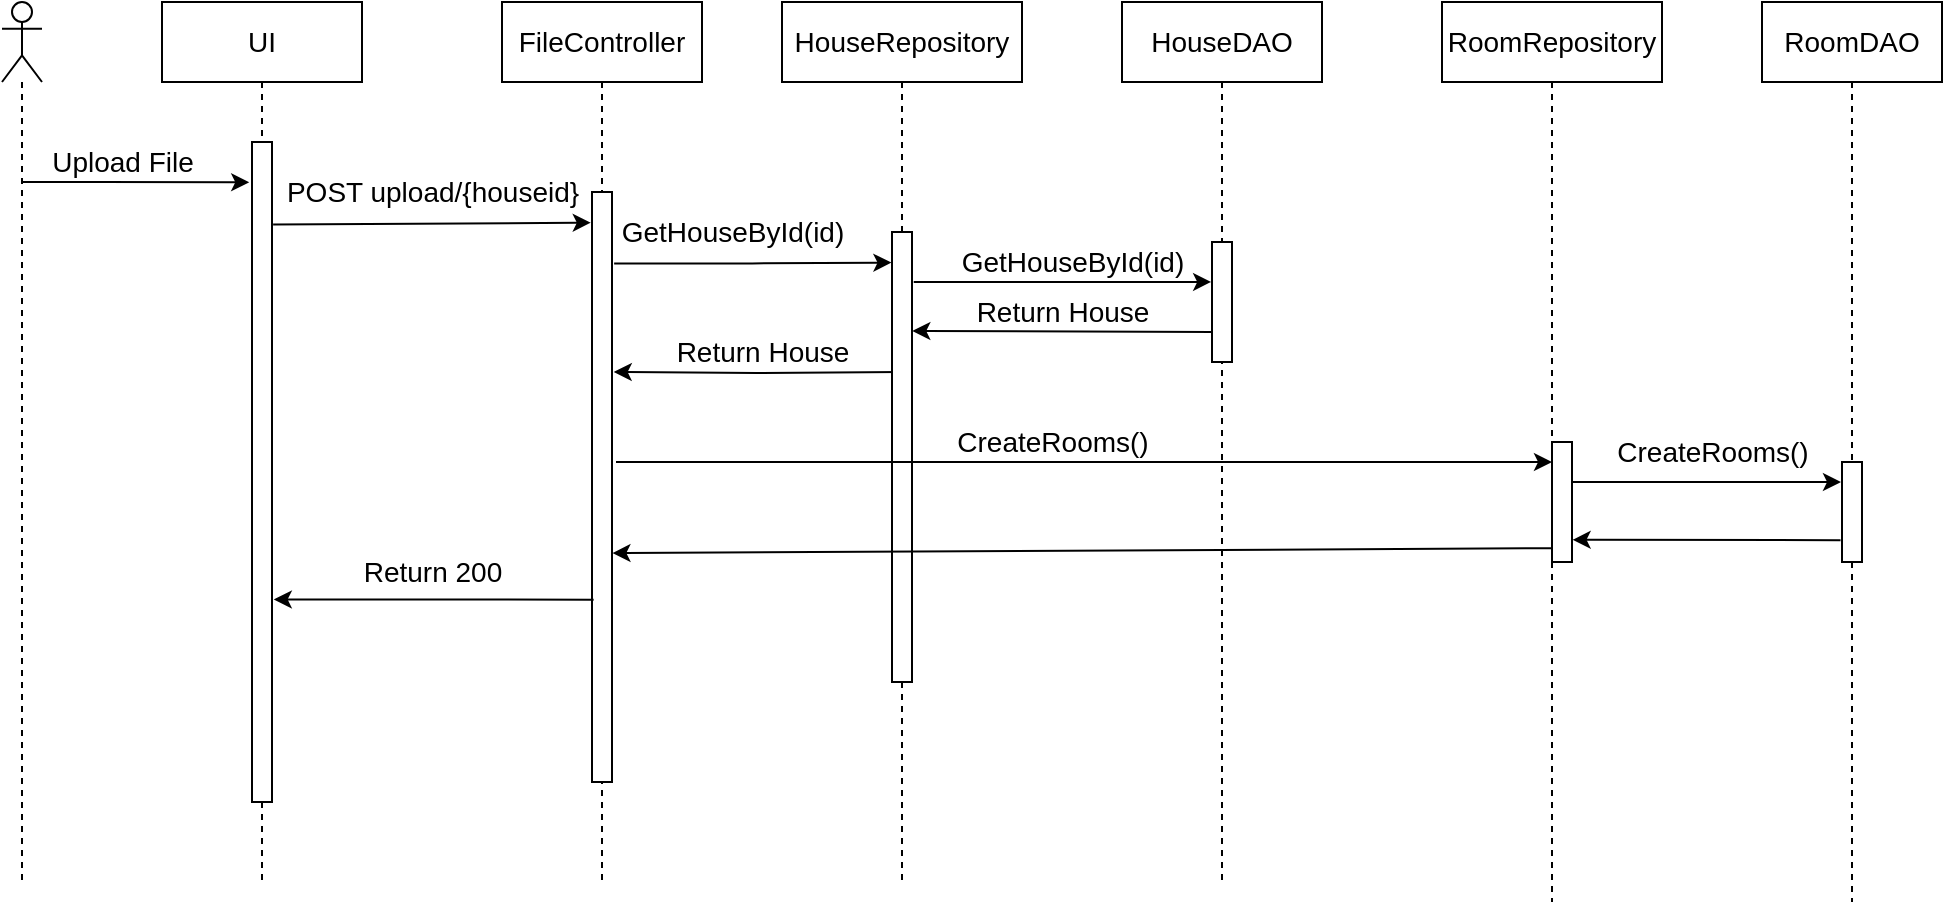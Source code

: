 <mxfile version="20.7.4" type="device"><diagram id="QZmIa4zRtVy-j0l0V41w" name="Page-1"><mxGraphModel dx="377" dy="222" grid="1" gridSize="10" guides="1" tooltips="1" connect="1" arrows="1" fold="1" page="1" pageScale="1" pageWidth="2339" pageHeight="3300" math="0" shadow="0"><root><mxCell id="0"/><mxCell id="1" parent="0"/><mxCell id="o3IMJcSDBlfWEINERl_h-16" style="edgeStyle=orthogonalEdgeStyle;rounded=0;orthogonalLoop=1;jettySize=auto;html=1;fontSize=14;entryX=-0.139;entryY=0.061;entryDx=0;entryDy=0;entryPerimeter=0;" parent="1" source="o3IMJcSDBlfWEINERl_h-1" edge="1" target="o3IMJcSDBlfWEINERl_h-65"><mxGeometry relative="1" as="geometry"><mxPoint x="320" y="200" as="targetPoint"/><Array as="points"><mxPoint x="250" y="200"/><mxPoint x="250" y="200"/></Array></mxGeometry></mxCell><mxCell id="o3IMJcSDBlfWEINERl_h-1" value="" style="shape=umlLifeline;participant=umlActor;perimeter=lifelinePerimeter;whiteSpace=wrap;html=1;container=1;collapsible=0;recursiveResize=0;verticalAlign=top;spacingTop=36;outlineConnect=0;fontSize=14;" parent="1" vertex="1"><mxGeometry x="200" y="110" width="20" height="440" as="geometry"/></mxCell><mxCell id="o3IMJcSDBlfWEINERl_h-2" value="UI" style="shape=umlLifeline;perimeter=lifelinePerimeter;whiteSpace=wrap;html=1;container=1;collapsible=0;recursiveResize=0;outlineConnect=0;fontSize=14;" parent="1" vertex="1"><mxGeometry x="280" y="110" width="100" height="440" as="geometry"/></mxCell><mxCell id="o3IMJcSDBlfWEINERl_h-65" value="" style="verticalLabelPosition=bottom;verticalAlign=top;html=1;shape=mxgraph.basic.rect;fillColor2=none;strokeWidth=1;size=20;indent=5;fontSize=14;" parent="o3IMJcSDBlfWEINERl_h-2" vertex="1"><mxGeometry x="45" y="70" width="10" height="330" as="geometry"/></mxCell><mxCell id="o3IMJcSDBlfWEINERl_h-19" style="edgeStyle=orthogonalEdgeStyle;rounded=0;orthogonalLoop=1;jettySize=auto;html=1;entryX=-0.029;entryY=0.068;entryDx=0;entryDy=0;entryPerimeter=0;exitX=1.106;exitY=0.121;exitDx=0;exitDy=0;exitPerimeter=0;fontSize=14;" parent="1" source="o3IMJcSDBlfWEINERl_h-66" target="o3IMJcSDBlfWEINERl_h-67" edge="1"><mxGeometry relative="1" as="geometry"><Array as="points"/></mxGeometry></mxCell><mxCell id="o3IMJcSDBlfWEINERl_h-3" value="FileController" style="shape=umlLifeline;perimeter=lifelinePerimeter;whiteSpace=wrap;html=1;container=1;collapsible=0;recursiveResize=0;outlineConnect=0;fontSize=14;" parent="1" vertex="1"><mxGeometry x="450" y="110" width="100" height="440" as="geometry"/></mxCell><mxCell id="o3IMJcSDBlfWEINERl_h-66" value="" style="verticalLabelPosition=bottom;verticalAlign=top;html=1;shape=mxgraph.basic.rect;fillColor2=none;strokeWidth=1;size=20;indent=5;fontSize=14;" parent="o3IMJcSDBlfWEINERl_h-3" vertex="1"><mxGeometry x="45" y="95" width="10" height="295" as="geometry"/></mxCell><mxCell id="o3IMJcSDBlfWEINERl_h-31" style="edgeStyle=orthogonalEdgeStyle;rounded=0;orthogonalLoop=1;jettySize=auto;html=1;fontSize=14;entryX=1.086;entryY=0.305;entryDx=0;entryDy=0;entryPerimeter=0;" parent="1" edge="1" target="o3IMJcSDBlfWEINERl_h-66"><mxGeometry relative="1" as="geometry"><mxPoint x="510" y="295" as="targetPoint"/><Array as="points"/><mxPoint x="649.5" y="295.048" as="sourcePoint"/></mxGeometry></mxCell><mxCell id="o3IMJcSDBlfWEINERl_h-7" value="HouseRepository" style="shape=umlLifeline;perimeter=lifelinePerimeter;whiteSpace=wrap;html=1;container=1;collapsible=0;recursiveResize=0;outlineConnect=0;fontSize=14;" parent="1" vertex="1"><mxGeometry x="590" y="110" width="120" height="440" as="geometry"/></mxCell><mxCell id="o3IMJcSDBlfWEINERl_h-67" value="" style="verticalLabelPosition=bottom;verticalAlign=top;html=1;shape=mxgraph.basic.rect;fillColor2=none;strokeWidth=1;size=20;indent=5;fontSize=14;" parent="o3IMJcSDBlfWEINERl_h-7" vertex="1"><mxGeometry x="55" y="115" width="10" height="225" as="geometry"/></mxCell><mxCell id="o3IMJcSDBlfWEINERl_h-8" value="RoomRepository" style="shape=umlLifeline;perimeter=lifelinePerimeter;whiteSpace=wrap;html=1;container=1;collapsible=0;recursiveResize=0;outlineConnect=0;fontSize=14;" parent="1" vertex="1"><mxGeometry x="920" y="110" width="110" height="450" as="geometry"/></mxCell><mxCell id="o3IMJcSDBlfWEINERl_h-12" value="HouseDAO" style="shape=umlLifeline;perimeter=lifelinePerimeter;whiteSpace=wrap;html=1;container=1;collapsible=0;recursiveResize=0;outlineConnect=0;fontSize=14;" parent="1" vertex="1"><mxGeometry x="760" y="110" width="100" height="440" as="geometry"/></mxCell><mxCell id="ptybaBXdSFC3zNxnb_QL-2" value="" style="rounded=0;whiteSpace=wrap;html=1;fontSize=14;" parent="o3IMJcSDBlfWEINERl_h-12" vertex="1"><mxGeometry x="45" y="120" width="10" height="60" as="geometry"/></mxCell><mxCell id="o3IMJcSDBlfWEINERl_h-13" value="RoomDAO" style="shape=umlLifeline;perimeter=lifelinePerimeter;whiteSpace=wrap;html=1;container=1;collapsible=0;recursiveResize=0;outlineConnect=0;fontSize=14;" parent="1" vertex="1"><mxGeometry x="1080" y="110" width="90" height="450" as="geometry"/></mxCell><mxCell id="o3IMJcSDBlfWEINERl_h-79" value="" style="verticalLabelPosition=bottom;verticalAlign=top;html=1;shape=mxgraph.basic.rect;fillColor2=none;strokeWidth=1;size=20;indent=5;fontSize=14;" parent="o3IMJcSDBlfWEINERl_h-13" vertex="1"><mxGeometry x="40" y="230" width="10" height="50" as="geometry"/></mxCell><mxCell id="o3IMJcSDBlfWEINERl_h-37" value="Upload File" style="text;html=1;align=center;verticalAlign=middle;resizable=0;points=[];autosize=1;strokeColor=none;fillColor=none;fontSize=14;" parent="1" vertex="1"><mxGeometry x="215" y="175" width="90" height="30" as="geometry"/></mxCell><mxCell id="o3IMJcSDBlfWEINERl_h-38" value="POST upload/{houseid}" style="text;html=1;align=center;verticalAlign=middle;resizable=0;points=[];autosize=1;strokeColor=none;fillColor=none;fontSize=14;" parent="1" vertex="1"><mxGeometry x="330" y="190" width="170" height="30" as="geometry"/></mxCell><mxCell id="o3IMJcSDBlfWEINERl_h-61" value="Return House" style="text;html=1;align=center;verticalAlign=middle;resizable=0;points=[];autosize=1;strokeColor=none;fillColor=none;fontSize=14;" parent="1" vertex="1"><mxGeometry x="525" y="270" width="110" height="30" as="geometry"/></mxCell><mxCell id="ptybaBXdSFC3zNxnb_QL-3" value="" style="endArrow=classic;html=1;rounded=0;exitX=1.087;exitY=0.111;exitDx=0;exitDy=0;exitPerimeter=0;fontSize=14;entryX=-0.043;entryY=0.333;entryDx=0;entryDy=0;entryPerimeter=0;" parent="1" source="o3IMJcSDBlfWEINERl_h-67" target="ptybaBXdSFC3zNxnb_QL-2" edge="1"><mxGeometry width="50" height="50" relative="1" as="geometry"><mxPoint x="790" y="450" as="sourcePoint"/><mxPoint x="800" y="250" as="targetPoint"/><Array as="points"><mxPoint x="670" y="250"/></Array></mxGeometry></mxCell><mxCell id="ptybaBXdSFC3zNxnb_QL-4" value="GetHouseById(id)" style="text;html=1;align=center;verticalAlign=middle;resizable=0;points=[];autosize=1;strokeColor=none;fillColor=none;fontSize=14;" parent="1" vertex="1"><mxGeometry x="670" y="225" width="130" height="30" as="geometry"/></mxCell><mxCell id="ptybaBXdSFC3zNxnb_QL-6" value="" style="endArrow=classic;html=1;rounded=0;exitX=0;exitY=0.75;exitDx=0;exitDy=0;entryX=1.015;entryY=0.22;entryDx=0;entryDy=0;entryPerimeter=0;fontSize=14;" parent="1" source="ptybaBXdSFC3zNxnb_QL-2" target="o3IMJcSDBlfWEINERl_h-67" edge="1"><mxGeometry width="50" height="50" relative="1" as="geometry"><mxPoint x="710" y="360" as="sourcePoint"/><mxPoint x="760" y="310" as="targetPoint"/></mxGeometry></mxCell><mxCell id="ptybaBXdSFC3zNxnb_QL-7" value="Return House" style="text;html=1;align=center;verticalAlign=middle;resizable=0;points=[];autosize=1;strokeColor=none;fillColor=none;fontSize=14;" parent="1" vertex="1"><mxGeometry x="675" y="250" width="110" height="30" as="geometry"/></mxCell><mxCell id="ptybaBXdSFC3zNxnb_QL-11" value="" style="endArrow=classic;html=1;rounded=0;exitX=1.055;exitY=0.125;exitDx=0;exitDy=0;exitPerimeter=0;fontSize=14;entryX=-0.061;entryY=0.052;entryDx=0;entryDy=0;entryPerimeter=0;" parent="1" source="o3IMJcSDBlfWEINERl_h-65" target="o3IMJcSDBlfWEINERl_h-66" edge="1"><mxGeometry width="50" height="50" relative="1" as="geometry"><mxPoint x="420" y="250" as="sourcePoint"/><mxPoint x="490" y="220" as="targetPoint"/></mxGeometry></mxCell><mxCell id="o3IMJcSDBlfWEINERl_h-32" style="edgeStyle=orthogonalEdgeStyle;rounded=0;orthogonalLoop=1;jettySize=auto;html=1;fontSize=14;" parent="1" target="o3IMJcSDBlfWEINERl_h-78" edge="1"><mxGeometry relative="1" as="geometry"><Array as="points"><mxPoint x="507" y="340"/></Array><mxPoint x="507" y="340" as="sourcePoint"/></mxGeometry></mxCell><mxCell id="o3IMJcSDBlfWEINERl_h-33" style="edgeStyle=orthogonalEdgeStyle;rounded=0;orthogonalLoop=1;jettySize=auto;html=1;fontSize=14;" parent="1" edge="1"><mxGeometry relative="1" as="geometry"><Array as="points"><mxPoint x="1050" y="350"/><mxPoint x="1050" y="350"/></Array><mxPoint x="978.833" y="350" as="sourcePoint"/><mxPoint x="1119.5" y="350" as="targetPoint"/></mxGeometry></mxCell><mxCell id="o3IMJcSDBlfWEINERl_h-78" value="" style="verticalLabelPosition=bottom;verticalAlign=top;html=1;shape=mxgraph.basic.rect;fillColor2=none;strokeWidth=1;size=30;indent=5;fontSize=14;" parent="1" vertex="1"><mxGeometry x="975" y="330" width="10" height="60" as="geometry"/></mxCell><mxCell id="o3IMJcSDBlfWEINERl_h-62" value="CreateRooms()" style="text;html=1;align=center;verticalAlign=middle;resizable=0;points=[];autosize=1;strokeColor=none;fillColor=none;fontSize=14;" parent="1" vertex="1"><mxGeometry x="665" y="315" width="120" height="30" as="geometry"/></mxCell><mxCell id="o3IMJcSDBlfWEINERl_h-63" value="CreateRooms()" style="text;html=1;align=center;verticalAlign=middle;resizable=0;points=[];autosize=1;strokeColor=none;fillColor=none;fontSize=14;" parent="1" vertex="1"><mxGeometry x="995" y="320" width="120" height="30" as="geometry"/></mxCell><mxCell id="ptybaBXdSFC3zNxnb_QL-12" value="" style="endArrow=classic;html=1;rounded=0;exitX=0.082;exitY=0.691;exitDx=0;exitDy=0;exitPerimeter=0;fontSize=14;entryX=1.089;entryY=0.693;entryDx=0;entryDy=0;entryPerimeter=0;" parent="1" source="o3IMJcSDBlfWEINERl_h-66" edge="1" target="o3IMJcSDBlfWEINERl_h-65"><mxGeometry width="50" height="50" relative="1" as="geometry"><mxPoint x="470" y="420" as="sourcePoint"/><mxPoint x="340" y="409" as="targetPoint"/></mxGeometry></mxCell><mxCell id="ptybaBXdSFC3zNxnb_QL-13" value="Return 200" style="text;html=1;align=center;verticalAlign=middle;resizable=0;points=[];autosize=1;strokeColor=none;fillColor=none;fontSize=14;" parent="1" vertex="1"><mxGeometry x="370" y="380" width="90" height="30" as="geometry"/></mxCell><mxCell id="ptybaBXdSFC3zNxnb_QL-14" value="" style="endArrow=classic;html=1;rounded=0;exitX=-0.072;exitY=0.782;exitDx=0;exitDy=0;exitPerimeter=0;fontSize=14;entryX=1.03;entryY=0.815;entryDx=0;entryDy=0;entryPerimeter=0;" parent="1" source="o3IMJcSDBlfWEINERl_h-79" edge="1" target="o3IMJcSDBlfWEINERl_h-78"><mxGeometry width="50" height="50" relative="1" as="geometry"><mxPoint x="810" y="480" as="sourcePoint"/><mxPoint x="990" y="379" as="targetPoint"/><Array as="points"/></mxGeometry></mxCell><mxCell id="ptybaBXdSFC3zNxnb_QL-15" value="" style="endArrow=classic;html=1;rounded=0;exitX=-0.026;exitY=0.885;exitDx=0;exitDy=0;exitPerimeter=0;entryX=1.021;entryY=0.612;entryDx=0;entryDy=0;entryPerimeter=0;fontSize=14;" parent="1" source="o3IMJcSDBlfWEINERl_h-78" target="o3IMJcSDBlfWEINERl_h-66" edge="1"><mxGeometry width="50" height="50" relative="1" as="geometry"><mxPoint x="810" y="480" as="sourcePoint"/><mxPoint x="860" y="430" as="targetPoint"/></mxGeometry></mxCell><mxCell id="o3IMJcSDBlfWEINERl_h-39" value="GetHouseById(id)" style="text;html=1;align=center;verticalAlign=middle;resizable=0;points=[];autosize=1;strokeColor=none;fillColor=none;fontSize=14;" parent="1" vertex="1"><mxGeometry x="500" y="210" width="130" height="30" as="geometry"/></mxCell></root></mxGraphModel></diagram></mxfile>